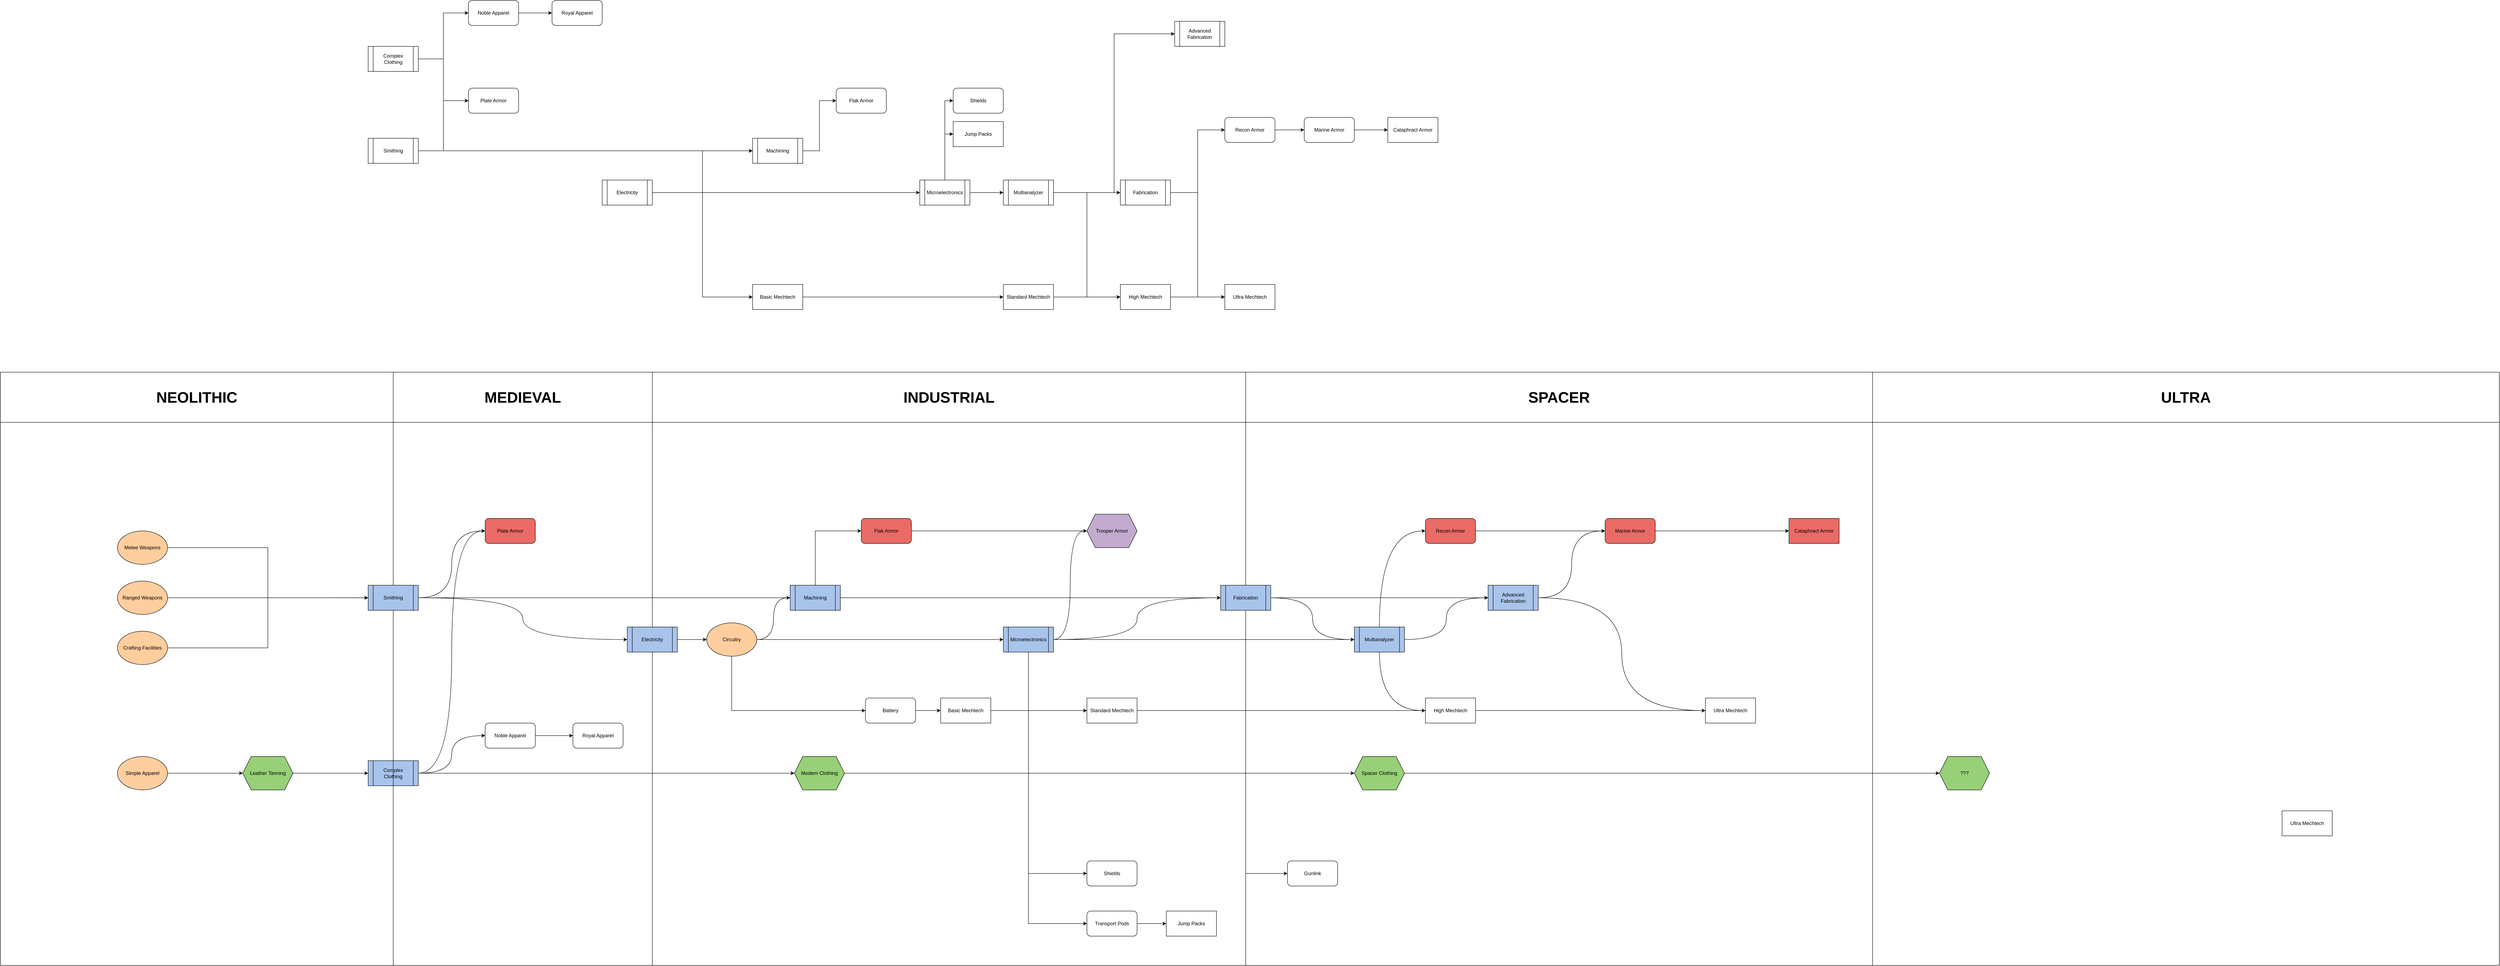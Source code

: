 <mxfile version="21.5.0" type="github">
  <diagram name="Page-1" id="KWzewiNtHVKbTdVzmJEv">
    <mxGraphModel dx="3400" dy="1484" grid="1" gridSize="10" guides="1" tooltips="1" connect="1" arrows="1" fold="1" page="1" pageScale="1" pageWidth="1100" pageHeight="850" math="0" shadow="0">
      <root>
        <mxCell id="0" />
        <mxCell id="1" parent="0" />
        <mxCell id="aLflbuptnVJN-_6204dd-37" value="&lt;font style=&quot;font-size: 36px;&quot;&gt;ULTRA&lt;/font&gt;" style="swimlane;whiteSpace=wrap;html=1;startSize=120;" vertex="1" parent="1">
          <mxGeometry x="3760" y="1040" width="1500" height="1420" as="geometry" />
        </mxCell>
        <mxCell id="aLflbuptnVJN-_6204dd-38" value="Ultra Mechtech" style="rounded=0;whiteSpace=wrap;html=1;" vertex="1" parent="aLflbuptnVJN-_6204dd-37">
          <mxGeometry x="980" y="1050" width="120" height="60" as="geometry" />
        </mxCell>
        <mxCell id="aLflbuptnVJN-_6204dd-49" value="&lt;div&gt;???&lt;/div&gt;" style="shape=hexagon;perimeter=hexagonPerimeter2;whiteSpace=wrap;html=1;fixedSize=1;fillColor=#97D077;" vertex="1" parent="aLflbuptnVJN-_6204dd-37">
          <mxGeometry x="160" y="920" width="120" height="80" as="geometry" />
        </mxCell>
        <mxCell id="aLflbuptnVJN-_6204dd-33" value="&lt;div&gt;&lt;font style=&quot;font-size: 36px;&quot;&gt;SPACER&lt;/font&gt;&lt;/div&gt;" style="swimlane;whiteSpace=wrap;html=1;startSize=120;" vertex="1" parent="1">
          <mxGeometry x="2260" y="1040" width="1500" height="1420" as="geometry" />
        </mxCell>
        <mxCell id="T8RAS-Kf2fngKEUCqmms-92" value="Ultra Mechtech" style="rounded=0;whiteSpace=wrap;html=1;" parent="aLflbuptnVJN-_6204dd-33" vertex="1">
          <mxGeometry x="1100" y="780" width="120" height="60" as="geometry" />
        </mxCell>
        <mxCell id="aLflbuptnVJN-_6204dd-23" value="Gunlink" style="rounded=1;whiteSpace=wrap;html=1;fillColor=#FFFFFF;" vertex="1" parent="aLflbuptnVJN-_6204dd-33">
          <mxGeometry x="100" y="1170" width="120" height="60" as="geometry" />
        </mxCell>
        <mxCell id="T8RAS-Kf2fngKEUCqmms-91" value="High Mechtech" style="rounded=0;whiteSpace=wrap;html=1;" parent="aLflbuptnVJN-_6204dd-33" vertex="1">
          <mxGeometry x="430" y="780" width="120" height="60" as="geometry" />
        </mxCell>
        <mxCell id="T8RAS-Kf2fngKEUCqmms-90" style="edgeStyle=orthogonalEdgeStyle;rounded=0;orthogonalLoop=1;jettySize=auto;html=1;exitX=1;exitY=0.5;exitDx=0;exitDy=0;entryX=0;entryY=0.5;entryDx=0;entryDy=0;" parent="aLflbuptnVJN-_6204dd-33" source="T8RAS-Kf2fngKEUCqmms-91" target="T8RAS-Kf2fngKEUCqmms-92" edge="1">
          <mxGeometry relative="1" as="geometry" />
        </mxCell>
        <mxCell id="aLflbuptnVJN-_6204dd-46" value="Spacer Clothing" style="shape=hexagon;perimeter=hexagonPerimeter2;whiteSpace=wrap;html=1;fixedSize=1;fillColor=#97D077;" vertex="1" parent="aLflbuptnVJN-_6204dd-33">
          <mxGeometry x="260" y="920" width="120" height="80" as="geometry" />
        </mxCell>
        <mxCell id="aLflbuptnVJN-_6204dd-34" value="&lt;font style=&quot;font-size: 36px;&quot;&gt;INDUSTRIAL&lt;/font&gt;" style="swimlane;whiteSpace=wrap;html=1;startSize=120;" vertex="1" parent="1">
          <mxGeometry x="840" y="1040" width="1420" height="1420" as="geometry">
            <mxRectangle x="740" y="1040" width="110" height="30" as="alternateBounds" />
          </mxGeometry>
        </mxCell>
        <mxCell id="aLflbuptnVJN-_6204dd-40" value="Trooper Armor" style="shape=hexagon;perimeter=hexagonPerimeter2;whiteSpace=wrap;html=1;fixedSize=1;fillColor=#C3ABD0;" vertex="1" parent="aLflbuptnVJN-_6204dd-34">
          <mxGeometry x="1040" y="340" width="120" height="80" as="geometry" />
        </mxCell>
        <mxCell id="aLflbuptnVJN-_6204dd-27" value="Battery" style="rounded=1;whiteSpace=wrap;html=1;" vertex="1" parent="aLflbuptnVJN-_6204dd-34">
          <mxGeometry x="510" y="780" width="120" height="60" as="geometry" />
        </mxCell>
        <mxCell id="T8RAS-Kf2fngKEUCqmms-84" value="&lt;div&gt;Shields&lt;/div&gt;" style="rounded=1;whiteSpace=wrap;html=1;" parent="aLflbuptnVJN-_6204dd-34" vertex="1">
          <mxGeometry x="1040" y="1170" width="120" height="60" as="geometry" />
        </mxCell>
        <mxCell id="T8RAS-Kf2fngKEUCqmms-85" value="Jump Packs" style="rounded=0;whiteSpace=wrap;html=1;" parent="aLflbuptnVJN-_6204dd-34" vertex="1">
          <mxGeometry x="1230" y="1290" width="120" height="60" as="geometry" />
        </mxCell>
        <mxCell id="aLflbuptnVJN-_6204dd-22" style="edgeStyle=orthogonalEdgeStyle;rounded=0;orthogonalLoop=1;jettySize=auto;html=1;exitX=1;exitY=0.5;exitDx=0;exitDy=0;entryX=0;entryY=0.5;entryDx=0;entryDy=0;" edge="1" parent="aLflbuptnVJN-_6204dd-34" source="aLflbuptnVJN-_6204dd-20" target="T8RAS-Kf2fngKEUCqmms-85">
          <mxGeometry relative="1" as="geometry" />
        </mxCell>
        <mxCell id="aLflbuptnVJN-_6204dd-20" value="Transport Pods" style="rounded=1;whiteSpace=wrap;html=1;" vertex="1" parent="aLflbuptnVJN-_6204dd-34">
          <mxGeometry x="1040" y="1290" width="120" height="60" as="geometry" />
        </mxCell>
        <mxCell id="T8RAS-Kf2fngKEUCqmms-87" value="Standard Mechtech" style="rounded=0;whiteSpace=wrap;html=1;" parent="aLflbuptnVJN-_6204dd-34" vertex="1">
          <mxGeometry x="1040" y="780" width="120" height="60" as="geometry" />
        </mxCell>
        <mxCell id="T8RAS-Kf2fngKEUCqmms-89" value="Basic Mechtech" style="rounded=0;whiteSpace=wrap;html=1;" parent="aLflbuptnVJN-_6204dd-34" vertex="1">
          <mxGeometry x="690" y="780" width="120" height="60" as="geometry" />
        </mxCell>
        <mxCell id="T8RAS-Kf2fngKEUCqmms-88" style="edgeStyle=orthogonalEdgeStyle;rounded=0;orthogonalLoop=1;jettySize=auto;html=1;exitX=1;exitY=0.5;exitDx=0;exitDy=0;" parent="aLflbuptnVJN-_6204dd-34" source="T8RAS-Kf2fngKEUCqmms-89" target="T8RAS-Kf2fngKEUCqmms-87" edge="1">
          <mxGeometry relative="1" as="geometry" />
        </mxCell>
        <mxCell id="aLflbuptnVJN-_6204dd-29" style="edgeStyle=orthogonalEdgeStyle;rounded=0;orthogonalLoop=1;jettySize=auto;html=1;exitX=1;exitY=0.5;exitDx=0;exitDy=0;entryX=0;entryY=0.5;entryDx=0;entryDy=0;" edge="1" parent="aLflbuptnVJN-_6204dd-34" source="aLflbuptnVJN-_6204dd-27" target="T8RAS-Kf2fngKEUCqmms-89">
          <mxGeometry relative="1" as="geometry" />
        </mxCell>
        <mxCell id="aLflbuptnVJN-_6204dd-43" value="Modern Clothing" style="shape=hexagon;perimeter=hexagonPerimeter2;whiteSpace=wrap;html=1;fixedSize=1;fillColor=#97D077;" vertex="1" parent="aLflbuptnVJN-_6204dd-34">
          <mxGeometry x="340" y="920" width="120" height="80" as="geometry" />
        </mxCell>
        <mxCell id="aLflbuptnVJN-_6204dd-35" value="&lt;font style=&quot;font-size: 36px;&quot;&gt;MEDIEVAL&lt;/font&gt;" style="swimlane;whiteSpace=wrap;html=1;startSize=120;" vertex="1" parent="1">
          <mxGeometry x="220" y="1040" width="620" height="1420" as="geometry">
            <mxRectangle x="220" y="1040" width="110" height="30" as="alternateBounds" />
          </mxGeometry>
        </mxCell>
        <mxCell id="T8RAS-Kf2fngKEUCqmms-57" value="&lt;div&gt;Complex Clothing&lt;/div&gt;" style="shape=process;whiteSpace=wrap;html=1;backgroundOutline=1;fillColor=#A9C4EB;" parent="aLflbuptnVJN-_6204dd-35" vertex="1">
          <mxGeometry x="-60" y="930" width="120" height="60" as="geometry" />
        </mxCell>
        <mxCell id="T8RAS-Kf2fngKEUCqmms-63" value="&lt;div&gt;Noble Apparel&lt;/div&gt;" style="rounded=1;whiteSpace=wrap;html=1;" parent="aLflbuptnVJN-_6204dd-35" vertex="1">
          <mxGeometry x="220" y="840" width="120" height="60" as="geometry" />
        </mxCell>
        <mxCell id="T8RAS-Kf2fngKEUCqmms-55" style="edgeStyle=orthogonalEdgeStyle;rounded=0;orthogonalLoop=1;jettySize=auto;html=1;exitX=1;exitY=0.5;exitDx=0;exitDy=0;entryX=0;entryY=0.5;entryDx=0;entryDy=0;curved=1;" parent="aLflbuptnVJN-_6204dd-35" source="T8RAS-Kf2fngKEUCqmms-57" target="T8RAS-Kf2fngKEUCqmms-63" edge="1">
          <mxGeometry relative="1" as="geometry" />
        </mxCell>
        <mxCell id="T8RAS-Kf2fngKEUCqmms-64" value="Royal Apparel" style="rounded=1;whiteSpace=wrap;html=1;" parent="aLflbuptnVJN-_6204dd-35" vertex="1">
          <mxGeometry x="430" y="840" width="120" height="60" as="geometry" />
        </mxCell>
        <mxCell id="T8RAS-Kf2fngKEUCqmms-62" style="edgeStyle=orthogonalEdgeStyle;rounded=0;orthogonalLoop=1;jettySize=auto;html=1;exitX=1;exitY=0.5;exitDx=0;exitDy=0;entryX=0;entryY=0.5;entryDx=0;entryDy=0;" parent="aLflbuptnVJN-_6204dd-35" source="T8RAS-Kf2fngKEUCqmms-63" target="T8RAS-Kf2fngKEUCqmms-64" edge="1">
          <mxGeometry relative="1" as="geometry" />
        </mxCell>
        <mxCell id="aLflbuptnVJN-_6204dd-36" value="&lt;font style=&quot;font-size: 36px;&quot;&gt;NEOLITHIC&lt;/font&gt;" style="swimlane;whiteSpace=wrap;html=1;startSize=120;" vertex="1" parent="1">
          <mxGeometry x="-720" y="1040" width="940" height="1420" as="geometry">
            <mxRectangle x="740" y="1040" width="110" height="30" as="alternateBounds" />
          </mxGeometry>
        </mxCell>
        <mxCell id="aLflbuptnVJN-_6204dd-39" value="&lt;div&gt;Leather Tanning&lt;/div&gt;" style="shape=hexagon;perimeter=hexagonPerimeter2;whiteSpace=wrap;html=1;fixedSize=1;fillColor=#97D077;" vertex="1" parent="aLflbuptnVJN-_6204dd-36">
          <mxGeometry x="580" y="920" width="120" height="80" as="geometry" />
        </mxCell>
        <mxCell id="aLflbuptnVJN-_6204dd-1" value="Simple Apparel" style="ellipse;whiteSpace=wrap;html=1;fillColor=#FFCE9F;" vertex="1" parent="aLflbuptnVJN-_6204dd-36">
          <mxGeometry x="280" y="920" width="120" height="80" as="geometry" />
        </mxCell>
        <mxCell id="aLflbuptnVJN-_6204dd-8" style="edgeStyle=orthogonalEdgeStyle;rounded=0;orthogonalLoop=1;jettySize=auto;html=1;exitX=1;exitY=0.5;exitDx=0;exitDy=0;entryX=0;entryY=0.5;entryDx=0;entryDy=0;" edge="1" parent="aLflbuptnVJN-_6204dd-36" source="aLflbuptnVJN-_6204dd-1" target="aLflbuptnVJN-_6204dd-39">
          <mxGeometry relative="1" as="geometry" />
        </mxCell>
        <mxCell id="T8RAS-Kf2fngKEUCqmms-8" style="edgeStyle=orthogonalEdgeStyle;rounded=0;orthogonalLoop=1;jettySize=auto;html=1;exitX=1;exitY=0.5;exitDx=0;exitDy=0;entryX=0;entryY=0.5;entryDx=0;entryDy=0;" parent="1" source="T8RAS-Kf2fngKEUCqmms-1" target="T8RAS-Kf2fngKEUCqmms-4" edge="1">
          <mxGeometry relative="1" as="geometry" />
        </mxCell>
        <mxCell id="T8RAS-Kf2fngKEUCqmms-10" style="edgeStyle=orthogonalEdgeStyle;rounded=0;orthogonalLoop=1;jettySize=auto;html=1;exitX=1;exitY=0.5;exitDx=0;exitDy=0;entryX=0;entryY=0.5;entryDx=0;entryDy=0;" parent="1" source="T8RAS-Kf2fngKEUCqmms-1" target="T8RAS-Kf2fngKEUCqmms-3" edge="1">
          <mxGeometry relative="1" as="geometry" />
        </mxCell>
        <mxCell id="T8RAS-Kf2fngKEUCqmms-1" value="&lt;div&gt;Complex Clothing&lt;/div&gt;" style="shape=process;whiteSpace=wrap;html=1;backgroundOutline=1;" parent="1" vertex="1">
          <mxGeometry x="160" y="260" width="120" height="60" as="geometry" />
        </mxCell>
        <mxCell id="T8RAS-Kf2fngKEUCqmms-11" style="edgeStyle=orthogonalEdgeStyle;rounded=0;orthogonalLoop=1;jettySize=auto;html=1;exitX=1;exitY=0.5;exitDx=0;exitDy=0;entryX=0;entryY=0.5;entryDx=0;entryDy=0;" parent="1" source="T8RAS-Kf2fngKEUCqmms-2" target="T8RAS-Kf2fngKEUCqmms-3" edge="1">
          <mxGeometry relative="1" as="geometry" />
        </mxCell>
        <mxCell id="T8RAS-Kf2fngKEUCqmms-15" style="edgeStyle=orthogonalEdgeStyle;rounded=0;orthogonalLoop=1;jettySize=auto;html=1;exitX=1;exitY=0.5;exitDx=0;exitDy=0;entryX=0;entryY=0.5;entryDx=0;entryDy=0;" parent="1" source="T8RAS-Kf2fngKEUCqmms-2" target="T8RAS-Kf2fngKEUCqmms-13" edge="1">
          <mxGeometry relative="1" as="geometry" />
        </mxCell>
        <mxCell id="T8RAS-Kf2fngKEUCqmms-2" value="Smithing" style="shape=process;whiteSpace=wrap;html=1;backgroundOutline=1;" parent="1" vertex="1">
          <mxGeometry x="160" y="480" width="120" height="60" as="geometry" />
        </mxCell>
        <mxCell id="T8RAS-Kf2fngKEUCqmms-3" value="Plate Armor" style="rounded=1;whiteSpace=wrap;html=1;" parent="1" vertex="1">
          <mxGeometry x="400" y="360" width="120" height="60" as="geometry" />
        </mxCell>
        <mxCell id="T8RAS-Kf2fngKEUCqmms-9" style="edgeStyle=orthogonalEdgeStyle;rounded=0;orthogonalLoop=1;jettySize=auto;html=1;exitX=1;exitY=0.5;exitDx=0;exitDy=0;entryX=0;entryY=0.5;entryDx=0;entryDy=0;" parent="1" source="T8RAS-Kf2fngKEUCqmms-4" target="T8RAS-Kf2fngKEUCqmms-5" edge="1">
          <mxGeometry relative="1" as="geometry" />
        </mxCell>
        <mxCell id="T8RAS-Kf2fngKEUCqmms-4" value="&lt;div&gt;Noble Apparel&lt;/div&gt;" style="rounded=1;whiteSpace=wrap;html=1;" parent="1" vertex="1">
          <mxGeometry x="400" y="150" width="120" height="60" as="geometry" />
        </mxCell>
        <mxCell id="T8RAS-Kf2fngKEUCqmms-5" value="Royal Apparel" style="rounded=1;whiteSpace=wrap;html=1;" parent="1" vertex="1">
          <mxGeometry x="600" y="150" width="120" height="60" as="geometry" />
        </mxCell>
        <mxCell id="T8RAS-Kf2fngKEUCqmms-16" style="edgeStyle=orthogonalEdgeStyle;rounded=0;orthogonalLoop=1;jettySize=auto;html=1;exitX=1;exitY=0.5;exitDx=0;exitDy=0;entryX=0;entryY=0.5;entryDx=0;entryDy=0;" parent="1" source="T8RAS-Kf2fngKEUCqmms-12" target="T8RAS-Kf2fngKEUCqmms-13" edge="1">
          <mxGeometry relative="1" as="geometry">
            <mxPoint x="970" y="589.667" as="targetPoint" />
          </mxGeometry>
        </mxCell>
        <mxCell id="T8RAS-Kf2fngKEUCqmms-24" style="edgeStyle=orthogonalEdgeStyle;rounded=0;orthogonalLoop=1;jettySize=auto;html=1;exitX=1;exitY=0.5;exitDx=0;exitDy=0;entryX=0;entryY=0.5;entryDx=0;entryDy=0;" parent="1" source="T8RAS-Kf2fngKEUCqmms-12" target="T8RAS-Kf2fngKEUCqmms-20" edge="1">
          <mxGeometry relative="1" as="geometry" />
        </mxCell>
        <mxCell id="T8RAS-Kf2fngKEUCqmms-35" style="edgeStyle=orthogonalEdgeStyle;rounded=0;orthogonalLoop=1;jettySize=auto;html=1;exitX=1;exitY=0.5;exitDx=0;exitDy=0;entryX=0;entryY=0.5;entryDx=0;entryDy=0;" parent="1" source="T8RAS-Kf2fngKEUCqmms-12" target="T8RAS-Kf2fngKEUCqmms-34" edge="1">
          <mxGeometry relative="1" as="geometry" />
        </mxCell>
        <mxCell id="T8RAS-Kf2fngKEUCqmms-12" value="Electricity" style="shape=process;whiteSpace=wrap;html=1;backgroundOutline=1;" parent="1" vertex="1">
          <mxGeometry x="720" y="580" width="120" height="60" as="geometry" />
        </mxCell>
        <mxCell id="T8RAS-Kf2fngKEUCqmms-19" style="edgeStyle=orthogonalEdgeStyle;rounded=0;orthogonalLoop=1;jettySize=auto;html=1;exitX=1;exitY=0.5;exitDx=0;exitDy=0;entryX=0;entryY=0.5;entryDx=0;entryDy=0;" parent="1" source="T8RAS-Kf2fngKEUCqmms-13" target="T8RAS-Kf2fngKEUCqmms-17" edge="1">
          <mxGeometry relative="1" as="geometry" />
        </mxCell>
        <mxCell id="T8RAS-Kf2fngKEUCqmms-13" value="Machining" style="shape=process;whiteSpace=wrap;html=1;backgroundOutline=1;" parent="1" vertex="1">
          <mxGeometry x="1080" y="480" width="120" height="60" as="geometry" />
        </mxCell>
        <mxCell id="T8RAS-Kf2fngKEUCqmms-17" value="Flak Armor" style="rounded=1;whiteSpace=wrap;html=1;" parent="1" vertex="1">
          <mxGeometry x="1280" y="360" width="120" height="60" as="geometry" />
        </mxCell>
        <mxCell id="T8RAS-Kf2fngKEUCqmms-25" style="edgeStyle=orthogonalEdgeStyle;rounded=0;orthogonalLoop=1;jettySize=auto;html=1;exitX=1;exitY=0.5;exitDx=0;exitDy=0;entryX=0;entryY=0.5;entryDx=0;entryDy=0;" parent="1" source="T8RAS-Kf2fngKEUCqmms-20" target="T8RAS-Kf2fngKEUCqmms-21" edge="1">
          <mxGeometry relative="1" as="geometry" />
        </mxCell>
        <mxCell id="T8RAS-Kf2fngKEUCqmms-30" style="edgeStyle=orthogonalEdgeStyle;rounded=0;orthogonalLoop=1;jettySize=auto;html=1;exitX=0.5;exitY=0;exitDx=0;exitDy=0;entryX=0;entryY=0.5;entryDx=0;entryDy=0;" parent="1" source="T8RAS-Kf2fngKEUCqmms-20" target="T8RAS-Kf2fngKEUCqmms-29" edge="1">
          <mxGeometry relative="1" as="geometry" />
        </mxCell>
        <mxCell id="T8RAS-Kf2fngKEUCqmms-32" style="edgeStyle=orthogonalEdgeStyle;rounded=0;orthogonalLoop=1;jettySize=auto;html=1;exitX=0.5;exitY=0;exitDx=0;exitDy=0;entryX=0;entryY=0.5;entryDx=0;entryDy=0;" parent="1" source="T8RAS-Kf2fngKEUCqmms-20" target="T8RAS-Kf2fngKEUCqmms-31" edge="1">
          <mxGeometry relative="1" as="geometry" />
        </mxCell>
        <mxCell id="T8RAS-Kf2fngKEUCqmms-20" value="Microelectronics" style="shape=process;whiteSpace=wrap;html=1;backgroundOutline=1;" parent="1" vertex="1">
          <mxGeometry x="1480" y="580" width="120" height="60" as="geometry" />
        </mxCell>
        <mxCell id="T8RAS-Kf2fngKEUCqmms-26" style="edgeStyle=orthogonalEdgeStyle;rounded=0;orthogonalLoop=1;jettySize=auto;html=1;exitX=1;exitY=0.5;exitDx=0;exitDy=0;entryX=0;entryY=0.5;entryDx=0;entryDy=0;" parent="1" source="T8RAS-Kf2fngKEUCqmms-21" target="T8RAS-Kf2fngKEUCqmms-22" edge="1">
          <mxGeometry relative="1" as="geometry" />
        </mxCell>
        <mxCell id="T8RAS-Kf2fngKEUCqmms-28" style="edgeStyle=orthogonalEdgeStyle;rounded=0;orthogonalLoop=1;jettySize=auto;html=1;exitX=1;exitY=0.5;exitDx=0;exitDy=0;entryX=0;entryY=0.5;entryDx=0;entryDy=0;" parent="1" source="T8RAS-Kf2fngKEUCqmms-21" target="T8RAS-Kf2fngKEUCqmms-27" edge="1">
          <mxGeometry relative="1" as="geometry" />
        </mxCell>
        <mxCell id="T8RAS-Kf2fngKEUCqmms-42" style="edgeStyle=orthogonalEdgeStyle;rounded=0;orthogonalLoop=1;jettySize=auto;html=1;exitX=1;exitY=0.5;exitDx=0;exitDy=0;entryX=0;entryY=0.5;entryDx=0;entryDy=0;" parent="1" source="T8RAS-Kf2fngKEUCqmms-21" target="T8RAS-Kf2fngKEUCqmms-38" edge="1">
          <mxGeometry relative="1" as="geometry" />
        </mxCell>
        <mxCell id="T8RAS-Kf2fngKEUCqmms-21" value="Multianalyzer" style="shape=process;whiteSpace=wrap;html=1;backgroundOutline=1;" parent="1" vertex="1">
          <mxGeometry x="1680" y="580" width="120" height="60" as="geometry" />
        </mxCell>
        <mxCell id="T8RAS-Kf2fngKEUCqmms-43" style="edgeStyle=orthogonalEdgeStyle;rounded=0;orthogonalLoop=1;jettySize=auto;html=1;exitX=1;exitY=0.5;exitDx=0;exitDy=0;entryX=0;entryY=0.5;entryDx=0;entryDy=0;" parent="1" source="T8RAS-Kf2fngKEUCqmms-22" target="T8RAS-Kf2fngKEUCqmms-39" edge="1">
          <mxGeometry relative="1" as="geometry" />
        </mxCell>
        <mxCell id="T8RAS-Kf2fngKEUCqmms-47" style="edgeStyle=orthogonalEdgeStyle;rounded=0;orthogonalLoop=1;jettySize=auto;html=1;exitX=1;exitY=0.5;exitDx=0;exitDy=0;entryX=0;entryY=0.5;entryDx=0;entryDy=0;" parent="1" source="T8RAS-Kf2fngKEUCqmms-22" target="T8RAS-Kf2fngKEUCqmms-44" edge="1">
          <mxGeometry relative="1" as="geometry" />
        </mxCell>
        <mxCell id="T8RAS-Kf2fngKEUCqmms-22" value="Fabrication" style="shape=process;whiteSpace=wrap;html=1;backgroundOutline=1;" parent="1" vertex="1">
          <mxGeometry x="1960" y="580" width="120" height="60" as="geometry" />
        </mxCell>
        <mxCell id="T8RAS-Kf2fngKEUCqmms-27" value="&lt;div&gt;Advanced Fabrication&lt;/div&gt;" style="shape=process;whiteSpace=wrap;html=1;backgroundOutline=1;" parent="1" vertex="1">
          <mxGeometry x="2090" y="200" width="120" height="60" as="geometry" />
        </mxCell>
        <mxCell id="T8RAS-Kf2fngKEUCqmms-29" value="&lt;div&gt;Shields&lt;/div&gt;" style="rounded=1;whiteSpace=wrap;html=1;" parent="1" vertex="1">
          <mxGeometry x="1560" y="360" width="120" height="60" as="geometry" />
        </mxCell>
        <mxCell id="T8RAS-Kf2fngKEUCqmms-31" value="Jump Packs" style="rounded=0;whiteSpace=wrap;html=1;" parent="1" vertex="1">
          <mxGeometry x="1560" y="440" width="120" height="60" as="geometry" />
        </mxCell>
        <mxCell id="T8RAS-Kf2fngKEUCqmms-40" style="edgeStyle=orthogonalEdgeStyle;rounded=0;orthogonalLoop=1;jettySize=auto;html=1;exitX=1;exitY=0.5;exitDx=0;exitDy=0;entryX=0;entryY=0.5;entryDx=0;entryDy=0;" parent="1" source="T8RAS-Kf2fngKEUCqmms-33" target="T8RAS-Kf2fngKEUCqmms-38" edge="1">
          <mxGeometry relative="1" as="geometry" />
        </mxCell>
        <mxCell id="T8RAS-Kf2fngKEUCqmms-33" value="Standard Mechtech" style="rounded=0;whiteSpace=wrap;html=1;" parent="1" vertex="1">
          <mxGeometry x="1680" y="830" width="120" height="60" as="geometry" />
        </mxCell>
        <mxCell id="T8RAS-Kf2fngKEUCqmms-36" style="edgeStyle=orthogonalEdgeStyle;rounded=0;orthogonalLoop=1;jettySize=auto;html=1;exitX=1;exitY=0.5;exitDx=0;exitDy=0;" parent="1" source="T8RAS-Kf2fngKEUCqmms-34" target="T8RAS-Kf2fngKEUCqmms-33" edge="1">
          <mxGeometry relative="1" as="geometry" />
        </mxCell>
        <mxCell id="T8RAS-Kf2fngKEUCqmms-34" value="Basic Mechtech" style="rounded=0;whiteSpace=wrap;html=1;" parent="1" vertex="1">
          <mxGeometry x="1080" y="830" width="120" height="60" as="geometry" />
        </mxCell>
        <mxCell id="T8RAS-Kf2fngKEUCqmms-41" style="edgeStyle=orthogonalEdgeStyle;rounded=0;orthogonalLoop=1;jettySize=auto;html=1;exitX=1;exitY=0.5;exitDx=0;exitDy=0;entryX=0;entryY=0.5;entryDx=0;entryDy=0;" parent="1" source="T8RAS-Kf2fngKEUCqmms-38" target="T8RAS-Kf2fngKEUCqmms-39" edge="1">
          <mxGeometry relative="1" as="geometry" />
        </mxCell>
        <mxCell id="T8RAS-Kf2fngKEUCqmms-38" value="High Mechtech" style="rounded=0;whiteSpace=wrap;html=1;" parent="1" vertex="1">
          <mxGeometry x="1960" y="830" width="120" height="60" as="geometry" />
        </mxCell>
        <mxCell id="T8RAS-Kf2fngKEUCqmms-39" value="Ultra Mechtech" style="rounded=0;whiteSpace=wrap;html=1;" parent="1" vertex="1">
          <mxGeometry x="2210" y="830" width="120" height="60" as="geometry" />
        </mxCell>
        <mxCell id="T8RAS-Kf2fngKEUCqmms-48" style="edgeStyle=orthogonalEdgeStyle;rounded=0;orthogonalLoop=1;jettySize=auto;html=1;exitX=1;exitY=0.5;exitDx=0;exitDy=0;entryX=0;entryY=0.5;entryDx=0;entryDy=0;" parent="1" source="T8RAS-Kf2fngKEUCqmms-44" target="T8RAS-Kf2fngKEUCqmms-45" edge="1">
          <mxGeometry relative="1" as="geometry" />
        </mxCell>
        <mxCell id="T8RAS-Kf2fngKEUCqmms-44" value="Recon Armor" style="rounded=1;whiteSpace=wrap;html=1;" parent="1" vertex="1">
          <mxGeometry x="2210" y="430" width="120" height="60" as="geometry" />
        </mxCell>
        <mxCell id="T8RAS-Kf2fngKEUCqmms-49" style="edgeStyle=orthogonalEdgeStyle;rounded=0;orthogonalLoop=1;jettySize=auto;html=1;exitX=1;exitY=0.5;exitDx=0;exitDy=0;entryX=0;entryY=0.5;entryDx=0;entryDy=0;" parent="1" source="T8RAS-Kf2fngKEUCqmms-45" target="T8RAS-Kf2fngKEUCqmms-46" edge="1">
          <mxGeometry relative="1" as="geometry" />
        </mxCell>
        <mxCell id="T8RAS-Kf2fngKEUCqmms-45" value="Marine Armor" style="rounded=1;whiteSpace=wrap;html=1;" parent="1" vertex="1">
          <mxGeometry x="2400" y="430" width="120" height="60" as="geometry" />
        </mxCell>
        <mxCell id="T8RAS-Kf2fngKEUCqmms-46" value="Cataphract Armor" style="rounded=0;whiteSpace=wrap;html=1;" parent="1" vertex="1">
          <mxGeometry x="2600" y="430" width="120" height="60" as="geometry" />
        </mxCell>
        <mxCell id="T8RAS-Kf2fngKEUCqmms-56" style="edgeStyle=orthogonalEdgeStyle;rounded=0;orthogonalLoop=1;jettySize=auto;html=1;exitX=1;exitY=0.5;exitDx=0;exitDy=0;entryX=0;entryY=0.5;entryDx=0;entryDy=0;curved=1;" parent="1" source="T8RAS-Kf2fngKEUCqmms-57" target="T8RAS-Kf2fngKEUCqmms-61" edge="1">
          <mxGeometry relative="1" as="geometry" />
        </mxCell>
        <mxCell id="T8RAS-Kf2fngKEUCqmms-58" style="edgeStyle=orthogonalEdgeStyle;rounded=0;orthogonalLoop=1;jettySize=auto;html=1;exitX=1;exitY=0.5;exitDx=0;exitDy=0;entryX=0;entryY=0.5;entryDx=0;entryDy=0;curved=1;" parent="1" source="T8RAS-Kf2fngKEUCqmms-60" target="T8RAS-Kf2fngKEUCqmms-61" edge="1">
          <mxGeometry relative="1" as="geometry" />
        </mxCell>
        <mxCell id="T8RAS-Kf2fngKEUCqmms-59" style="edgeStyle=orthogonalEdgeStyle;rounded=0;orthogonalLoop=1;jettySize=auto;html=1;exitX=1;exitY=0.5;exitDx=0;exitDy=0;entryX=0;entryY=0.5;entryDx=0;entryDy=0;" parent="1" source="T8RAS-Kf2fngKEUCqmms-60" target="T8RAS-Kf2fngKEUCqmms-70" edge="1">
          <mxGeometry relative="1" as="geometry" />
        </mxCell>
        <mxCell id="aLflbuptnVJN-_6204dd-9" style="edgeStyle=orthogonalEdgeStyle;rounded=0;orthogonalLoop=1;jettySize=auto;html=1;exitX=1;exitY=0.5;exitDx=0;exitDy=0;entryX=0;entryY=0.5;entryDx=0;entryDy=0;curved=1;" edge="1" parent="1" source="T8RAS-Kf2fngKEUCqmms-60" target="T8RAS-Kf2fngKEUCqmms-68">
          <mxGeometry relative="1" as="geometry" />
        </mxCell>
        <mxCell id="T8RAS-Kf2fngKEUCqmms-60" value="Smithing" style="shape=process;whiteSpace=wrap;html=1;backgroundOutline=1;fillColor=#A9C4EB;" parent="1" vertex="1">
          <mxGeometry x="160" y="1550" width="120" height="60" as="geometry" />
        </mxCell>
        <mxCell id="T8RAS-Kf2fngKEUCqmms-61" value="Plate Armor" style="rounded=1;whiteSpace=wrap;html=1;fillColor=#EA6B66;" parent="1" vertex="1">
          <mxGeometry x="440" y="1390" width="120" height="60" as="geometry" />
        </mxCell>
        <mxCell id="aLflbuptnVJN-_6204dd-11" style="edgeStyle=orthogonalEdgeStyle;rounded=0;orthogonalLoop=1;jettySize=auto;html=1;exitX=1;exitY=0.5;exitDx=0;exitDy=0;entryX=0;entryY=0.5;entryDx=0;entryDy=0;" edge="1" parent="1" source="T8RAS-Kf2fngKEUCqmms-68" target="aLflbuptnVJN-_6204dd-10">
          <mxGeometry relative="1" as="geometry" />
        </mxCell>
        <mxCell id="T8RAS-Kf2fngKEUCqmms-68" value="Electricity" style="shape=process;whiteSpace=wrap;html=1;backgroundOutline=1;fillColor=#A9C4EB;" parent="1" vertex="1">
          <mxGeometry x="780" y="1650" width="120" height="60" as="geometry" />
        </mxCell>
        <mxCell id="T8RAS-Kf2fngKEUCqmms-69" style="edgeStyle=orthogonalEdgeStyle;rounded=0;orthogonalLoop=1;jettySize=auto;html=1;exitX=0.5;exitY=0;exitDx=0;exitDy=0;entryX=0;entryY=0.5;entryDx=0;entryDy=0;" parent="1" source="T8RAS-Kf2fngKEUCqmms-70" target="T8RAS-Kf2fngKEUCqmms-71" edge="1">
          <mxGeometry relative="1" as="geometry" />
        </mxCell>
        <mxCell id="aLflbuptnVJN-_6204dd-14" style="edgeStyle=orthogonalEdgeStyle;rounded=0;orthogonalLoop=1;jettySize=auto;html=1;exitX=1;exitY=0.5;exitDx=0;exitDy=0;entryX=0;entryY=0.5;entryDx=0;entryDy=0;" edge="1" parent="1" source="T8RAS-Kf2fngKEUCqmms-70" target="T8RAS-Kf2fngKEUCqmms-82">
          <mxGeometry relative="1" as="geometry" />
        </mxCell>
        <mxCell id="T8RAS-Kf2fngKEUCqmms-70" value="Machining" style="shape=process;whiteSpace=wrap;html=1;backgroundOutline=1;fillColor=#A9C4EB;" parent="1" vertex="1">
          <mxGeometry x="1170" y="1550" width="120" height="60" as="geometry" />
        </mxCell>
        <mxCell id="aLflbuptnVJN-_6204dd-42" style="edgeStyle=orthogonalEdgeStyle;rounded=0;orthogonalLoop=1;jettySize=auto;html=1;exitX=1;exitY=0.5;exitDx=0;exitDy=0;" edge="1" parent="1" source="T8RAS-Kf2fngKEUCqmms-71">
          <mxGeometry relative="1" as="geometry">
            <mxPoint x="1880" y="1420" as="targetPoint" />
          </mxGeometry>
        </mxCell>
        <mxCell id="T8RAS-Kf2fngKEUCqmms-71" value="Flak Armor" style="rounded=1;whiteSpace=wrap;html=1;fillColor=#EA6B66;" parent="1" vertex="1">
          <mxGeometry x="1340" y="1390" width="120" height="60" as="geometry" />
        </mxCell>
        <mxCell id="T8RAS-Kf2fngKEUCqmms-72" style="edgeStyle=orthogonalEdgeStyle;rounded=0;orthogonalLoop=1;jettySize=auto;html=1;exitX=1;exitY=0.5;exitDx=0;exitDy=0;entryX=0;entryY=0.5;entryDx=0;entryDy=0;" parent="1" source="T8RAS-Kf2fngKEUCqmms-75" target="T8RAS-Kf2fngKEUCqmms-79" edge="1">
          <mxGeometry relative="1" as="geometry" />
        </mxCell>
        <mxCell id="aLflbuptnVJN-_6204dd-15" style="edgeStyle=orthogonalEdgeStyle;rounded=0;orthogonalLoop=1;jettySize=auto;html=1;exitX=1;exitY=0.5;exitDx=0;exitDy=0;entryX=0;entryY=0.5;entryDx=0;entryDy=0;curved=1;" edge="1" parent="1" source="T8RAS-Kf2fngKEUCqmms-75" target="T8RAS-Kf2fngKEUCqmms-82">
          <mxGeometry relative="1" as="geometry" />
        </mxCell>
        <mxCell id="aLflbuptnVJN-_6204dd-19" style="edgeStyle=orthogonalEdgeStyle;rounded=0;orthogonalLoop=1;jettySize=auto;html=1;exitX=0.5;exitY=1;exitDx=0;exitDy=0;entryX=0;entryY=0.5;entryDx=0;entryDy=0;" edge="1" parent="1" source="T8RAS-Kf2fngKEUCqmms-75" target="T8RAS-Kf2fngKEUCqmms-84">
          <mxGeometry relative="1" as="geometry" />
        </mxCell>
        <mxCell id="aLflbuptnVJN-_6204dd-21" style="edgeStyle=orthogonalEdgeStyle;rounded=0;orthogonalLoop=1;jettySize=auto;html=1;exitX=0.5;exitY=1;exitDx=0;exitDy=0;entryX=0;entryY=0.5;entryDx=0;entryDy=0;" edge="1" parent="1" source="T8RAS-Kf2fngKEUCqmms-75" target="aLflbuptnVJN-_6204dd-20">
          <mxGeometry relative="1" as="geometry" />
        </mxCell>
        <mxCell id="aLflbuptnVJN-_6204dd-30" style="edgeStyle=orthogonalEdgeStyle;rounded=0;orthogonalLoop=1;jettySize=auto;html=1;exitX=0.5;exitY=1;exitDx=0;exitDy=0;entryX=0;entryY=0.5;entryDx=0;entryDy=0;" edge="1" parent="1" source="T8RAS-Kf2fngKEUCqmms-75" target="T8RAS-Kf2fngKEUCqmms-87">
          <mxGeometry relative="1" as="geometry" />
        </mxCell>
        <mxCell id="aLflbuptnVJN-_6204dd-41" style="edgeStyle=orthogonalEdgeStyle;rounded=0;orthogonalLoop=1;jettySize=auto;html=1;exitX=1;exitY=0.5;exitDx=0;exitDy=0;entryX=0;entryY=0.5;entryDx=0;entryDy=0;curved=1;" edge="1" parent="1" source="T8RAS-Kf2fngKEUCqmms-75" target="aLflbuptnVJN-_6204dd-40">
          <mxGeometry relative="1" as="geometry" />
        </mxCell>
        <mxCell id="T8RAS-Kf2fngKEUCqmms-75" value="Microelectronics" style="shape=process;whiteSpace=wrap;html=1;backgroundOutline=1;fillColor=#A9C4EB;" parent="1" vertex="1">
          <mxGeometry x="1680" y="1650" width="120" height="60" as="geometry" />
        </mxCell>
        <mxCell id="aLflbuptnVJN-_6204dd-18" style="edgeStyle=orthogonalEdgeStyle;rounded=0;orthogonalLoop=1;jettySize=auto;html=1;exitX=1;exitY=0.5;exitDx=0;exitDy=0;entryX=0;entryY=0.5;entryDx=0;entryDy=0;curved=1;" edge="1" parent="1" source="T8RAS-Kf2fngKEUCqmms-79" target="T8RAS-Kf2fngKEUCqmms-83">
          <mxGeometry relative="1" as="geometry" />
        </mxCell>
        <mxCell id="aLflbuptnVJN-_6204dd-25" style="edgeStyle=orthogonalEdgeStyle;rounded=0;orthogonalLoop=1;jettySize=auto;html=1;exitX=0.5;exitY=0;exitDx=0;exitDy=0;entryX=0;entryY=0.5;entryDx=0;entryDy=0;curved=1;" edge="1" parent="1" source="T8RAS-Kf2fngKEUCqmms-79" target="T8RAS-Kf2fngKEUCqmms-94">
          <mxGeometry relative="1" as="geometry" />
        </mxCell>
        <mxCell id="aLflbuptnVJN-_6204dd-31" style="edgeStyle=orthogonalEdgeStyle;rounded=0;orthogonalLoop=1;jettySize=auto;html=1;exitX=0.5;exitY=1;exitDx=0;exitDy=0;entryX=0;entryY=0.5;entryDx=0;entryDy=0;curved=1;" edge="1" parent="1" source="T8RAS-Kf2fngKEUCqmms-79" target="T8RAS-Kf2fngKEUCqmms-91">
          <mxGeometry relative="1" as="geometry" />
        </mxCell>
        <mxCell id="T8RAS-Kf2fngKEUCqmms-79" value="Multianalyzer" style="shape=process;whiteSpace=wrap;html=1;backgroundOutline=1;fillColor=#A9C4EB;" parent="1" vertex="1">
          <mxGeometry x="2520" y="1650" width="120" height="60" as="geometry" />
        </mxCell>
        <mxCell id="aLflbuptnVJN-_6204dd-16" style="edgeStyle=orthogonalEdgeStyle;rounded=0;orthogonalLoop=1;jettySize=auto;html=1;exitX=1;exitY=0.5;exitDx=0;exitDy=0;entryX=0;entryY=0.5;entryDx=0;entryDy=0;curved=1;" edge="1" parent="1" source="T8RAS-Kf2fngKEUCqmms-82" target="T8RAS-Kf2fngKEUCqmms-79">
          <mxGeometry relative="1" as="geometry" />
        </mxCell>
        <mxCell id="aLflbuptnVJN-_6204dd-17" style="edgeStyle=orthogonalEdgeStyle;rounded=0;orthogonalLoop=1;jettySize=auto;html=1;exitX=1;exitY=0.5;exitDx=0;exitDy=0;entryX=0;entryY=0.5;entryDx=0;entryDy=0;" edge="1" parent="1" source="T8RAS-Kf2fngKEUCqmms-82" target="T8RAS-Kf2fngKEUCqmms-83">
          <mxGeometry relative="1" as="geometry" />
        </mxCell>
        <mxCell id="aLflbuptnVJN-_6204dd-24" style="edgeStyle=orthogonalEdgeStyle;rounded=0;orthogonalLoop=1;jettySize=auto;html=1;exitX=0.5;exitY=1;exitDx=0;exitDy=0;entryX=0;entryY=0.5;entryDx=0;entryDy=0;" edge="1" parent="1" source="T8RAS-Kf2fngKEUCqmms-82" target="aLflbuptnVJN-_6204dd-23">
          <mxGeometry relative="1" as="geometry" />
        </mxCell>
        <mxCell id="T8RAS-Kf2fngKEUCqmms-82" value="Fabrication" style="shape=process;whiteSpace=wrap;html=1;backgroundOutline=1;fillColor=#A9C4EB;" parent="1" vertex="1">
          <mxGeometry x="2200" y="1550" width="120" height="60" as="geometry" />
        </mxCell>
        <mxCell id="aLflbuptnVJN-_6204dd-26" style="edgeStyle=orthogonalEdgeStyle;rounded=0;orthogonalLoop=1;jettySize=auto;html=1;exitX=1;exitY=0.5;exitDx=0;exitDy=0;entryX=0;entryY=0.5;entryDx=0;entryDy=0;curved=1;" edge="1" parent="1" source="T8RAS-Kf2fngKEUCqmms-83" target="T8RAS-Kf2fngKEUCqmms-96">
          <mxGeometry relative="1" as="geometry" />
        </mxCell>
        <mxCell id="aLflbuptnVJN-_6204dd-32" style="edgeStyle=orthogonalEdgeStyle;rounded=0;orthogonalLoop=1;jettySize=auto;html=1;exitX=1;exitY=0.5;exitDx=0;exitDy=0;entryX=0;entryY=0.5;entryDx=0;entryDy=0;curved=1;" edge="1" parent="1" source="T8RAS-Kf2fngKEUCqmms-83" target="T8RAS-Kf2fngKEUCqmms-92">
          <mxGeometry relative="1" as="geometry" />
        </mxCell>
        <mxCell id="T8RAS-Kf2fngKEUCqmms-83" value="&lt;div&gt;Advanced Fabrication&lt;/div&gt;" style="shape=process;whiteSpace=wrap;html=1;backgroundOutline=1;fillColor=#A9C4EB;" parent="1" vertex="1">
          <mxGeometry x="2840" y="1550" width="120" height="60" as="geometry" />
        </mxCell>
        <mxCell id="T8RAS-Kf2fngKEUCqmms-86" style="edgeStyle=orthogonalEdgeStyle;rounded=0;orthogonalLoop=1;jettySize=auto;html=1;exitX=1;exitY=0.5;exitDx=0;exitDy=0;entryX=0;entryY=0.5;entryDx=0;entryDy=0;" parent="1" source="T8RAS-Kf2fngKEUCqmms-87" target="T8RAS-Kf2fngKEUCqmms-91" edge="1">
          <mxGeometry relative="1" as="geometry" />
        </mxCell>
        <mxCell id="T8RAS-Kf2fngKEUCqmms-93" style="edgeStyle=orthogonalEdgeStyle;rounded=0;orthogonalLoop=1;jettySize=auto;html=1;exitX=1;exitY=0.5;exitDx=0;exitDy=0;entryX=0;entryY=0.5;entryDx=0;entryDy=0;" parent="1" source="T8RAS-Kf2fngKEUCqmms-94" target="T8RAS-Kf2fngKEUCqmms-96" edge="1">
          <mxGeometry relative="1" as="geometry" />
        </mxCell>
        <mxCell id="T8RAS-Kf2fngKEUCqmms-94" value="Recon Armor" style="rounded=1;whiteSpace=wrap;html=1;fillColor=#EA6B66;" parent="1" vertex="1">
          <mxGeometry x="2690" y="1390" width="120" height="60" as="geometry" />
        </mxCell>
        <mxCell id="T8RAS-Kf2fngKEUCqmms-95" style="edgeStyle=orthogonalEdgeStyle;rounded=0;orthogonalLoop=1;jettySize=auto;html=1;exitX=1;exitY=0.5;exitDx=0;exitDy=0;entryX=0;entryY=0.5;entryDx=0;entryDy=0;" parent="1" source="T8RAS-Kf2fngKEUCqmms-96" target="T8RAS-Kf2fngKEUCqmms-97" edge="1">
          <mxGeometry relative="1" as="geometry" />
        </mxCell>
        <mxCell id="T8RAS-Kf2fngKEUCqmms-96" value="Marine Armor" style="rounded=1;whiteSpace=wrap;html=1;fillColor=#EA6B66;" parent="1" vertex="1">
          <mxGeometry x="3120" y="1390" width="120" height="60" as="geometry" />
        </mxCell>
        <mxCell id="T8RAS-Kf2fngKEUCqmms-97" value="Cataphract Armor" style="rounded=0;whiteSpace=wrap;html=1;fillColor=#EA6B66;" parent="1" vertex="1">
          <mxGeometry x="3560" y="1390" width="120" height="60" as="geometry" />
        </mxCell>
        <mxCell id="aLflbuptnVJN-_6204dd-5" style="edgeStyle=orthogonalEdgeStyle;rounded=0;orthogonalLoop=1;jettySize=auto;html=1;exitX=1;exitY=0.5;exitDx=0;exitDy=0;entryX=0;entryY=0.5;entryDx=0;entryDy=0;" edge="1" parent="1" source="aLflbuptnVJN-_6204dd-2" target="T8RAS-Kf2fngKEUCqmms-60">
          <mxGeometry relative="1" as="geometry" />
        </mxCell>
        <mxCell id="aLflbuptnVJN-_6204dd-2" value="&lt;div&gt;Melee Weapons&lt;/div&gt;" style="ellipse;whiteSpace=wrap;html=1;fillColor=#FFCE9F;" vertex="1" parent="1">
          <mxGeometry x="-440" y="1420" width="120" height="80" as="geometry" />
        </mxCell>
        <mxCell id="aLflbuptnVJN-_6204dd-6" style="edgeStyle=orthogonalEdgeStyle;rounded=0;orthogonalLoop=1;jettySize=auto;html=1;exitX=1;exitY=0.5;exitDx=0;exitDy=0;" edge="1" parent="1" source="aLflbuptnVJN-_6204dd-3">
          <mxGeometry relative="1" as="geometry">
            <mxPoint x="160" y="1580.091" as="targetPoint" />
          </mxGeometry>
        </mxCell>
        <mxCell id="aLflbuptnVJN-_6204dd-3" value="Ranged Weapons" style="ellipse;whiteSpace=wrap;html=1;fillColor=#FFCE9F;" vertex="1" parent="1">
          <mxGeometry x="-440" y="1540" width="120" height="80" as="geometry" />
        </mxCell>
        <mxCell id="aLflbuptnVJN-_6204dd-7" style="edgeStyle=orthogonalEdgeStyle;rounded=0;orthogonalLoop=1;jettySize=auto;html=1;exitX=1;exitY=0.5;exitDx=0;exitDy=0;entryX=0;entryY=0.5;entryDx=0;entryDy=0;" edge="1" parent="1" source="aLflbuptnVJN-_6204dd-4" target="T8RAS-Kf2fngKEUCqmms-60">
          <mxGeometry relative="1" as="geometry">
            <mxPoint x="40" y="1630" as="targetPoint" />
          </mxGeometry>
        </mxCell>
        <mxCell id="aLflbuptnVJN-_6204dd-4" value="&lt;div&gt;Crafting Facilities&lt;/div&gt;" style="ellipse;whiteSpace=wrap;html=1;fillColor=#FFCE9F;" vertex="1" parent="1">
          <mxGeometry x="-440" y="1660" width="120" height="80" as="geometry" />
        </mxCell>
        <mxCell id="aLflbuptnVJN-_6204dd-12" style="edgeStyle=orthogonalEdgeStyle;rounded=0;orthogonalLoop=1;jettySize=auto;html=1;exitX=1;exitY=0.5;exitDx=0;exitDy=0;entryX=0;entryY=0.5;entryDx=0;entryDy=0;curved=1;" edge="1" parent="1" source="aLflbuptnVJN-_6204dd-10" target="T8RAS-Kf2fngKEUCqmms-70">
          <mxGeometry relative="1" as="geometry" />
        </mxCell>
        <mxCell id="aLflbuptnVJN-_6204dd-13" style="edgeStyle=orthogonalEdgeStyle;rounded=0;orthogonalLoop=1;jettySize=auto;html=1;exitX=1;exitY=0.5;exitDx=0;exitDy=0;entryX=0;entryY=0.5;entryDx=0;entryDy=0;" edge="1" parent="1" source="aLflbuptnVJN-_6204dd-10" target="T8RAS-Kf2fngKEUCqmms-75">
          <mxGeometry relative="1" as="geometry" />
        </mxCell>
        <mxCell id="aLflbuptnVJN-_6204dd-28" style="edgeStyle=orthogonalEdgeStyle;rounded=0;orthogonalLoop=1;jettySize=auto;html=1;exitX=0.5;exitY=1;exitDx=0;exitDy=0;entryX=0;entryY=0.5;entryDx=0;entryDy=0;" edge="1" parent="1" source="aLflbuptnVJN-_6204dd-10" target="aLflbuptnVJN-_6204dd-27">
          <mxGeometry relative="1" as="geometry" />
        </mxCell>
        <mxCell id="aLflbuptnVJN-_6204dd-10" value="&lt;div&gt;Circuitry&lt;/div&gt;" style="ellipse;whiteSpace=wrap;html=1;fillColor=#FFCE9F;" vertex="1" parent="1">
          <mxGeometry x="970" y="1640" width="120" height="80" as="geometry" />
        </mxCell>
        <mxCell id="aLflbuptnVJN-_6204dd-44" style="edgeStyle=orthogonalEdgeStyle;rounded=0;orthogonalLoop=1;jettySize=auto;html=1;exitX=1;exitY=0.5;exitDx=0;exitDy=0;entryX=0;entryY=0.5;entryDx=0;entryDy=0;" edge="1" parent="1" source="aLflbuptnVJN-_6204dd-39" target="T8RAS-Kf2fngKEUCqmms-57">
          <mxGeometry relative="1" as="geometry" />
        </mxCell>
        <mxCell id="aLflbuptnVJN-_6204dd-47" style="edgeStyle=orthogonalEdgeStyle;rounded=0;orthogonalLoop=1;jettySize=auto;html=1;exitX=1;exitY=0.5;exitDx=0;exitDy=0;entryX=0;entryY=0.5;entryDx=0;entryDy=0;" edge="1" parent="1" source="aLflbuptnVJN-_6204dd-43" target="aLflbuptnVJN-_6204dd-46">
          <mxGeometry relative="1" as="geometry" />
        </mxCell>
        <mxCell id="aLflbuptnVJN-_6204dd-50" style="edgeStyle=orthogonalEdgeStyle;rounded=0;orthogonalLoop=1;jettySize=auto;html=1;exitX=1;exitY=0.5;exitDx=0;exitDy=0;entryX=0;entryY=0.5;entryDx=0;entryDy=0;" edge="1" parent="1" source="aLflbuptnVJN-_6204dd-46" target="aLflbuptnVJN-_6204dd-49">
          <mxGeometry relative="1" as="geometry" />
        </mxCell>
        <mxCell id="aLflbuptnVJN-_6204dd-45" style="edgeStyle=orthogonalEdgeStyle;rounded=0;orthogonalLoop=1;jettySize=auto;html=1;exitX=1;exitY=0.5;exitDx=0;exitDy=0;entryX=0;entryY=0.5;entryDx=0;entryDy=0;" edge="1" parent="1" source="T8RAS-Kf2fngKEUCqmms-57" target="aLflbuptnVJN-_6204dd-43">
          <mxGeometry relative="1" as="geometry" />
        </mxCell>
      </root>
    </mxGraphModel>
  </diagram>
</mxfile>
